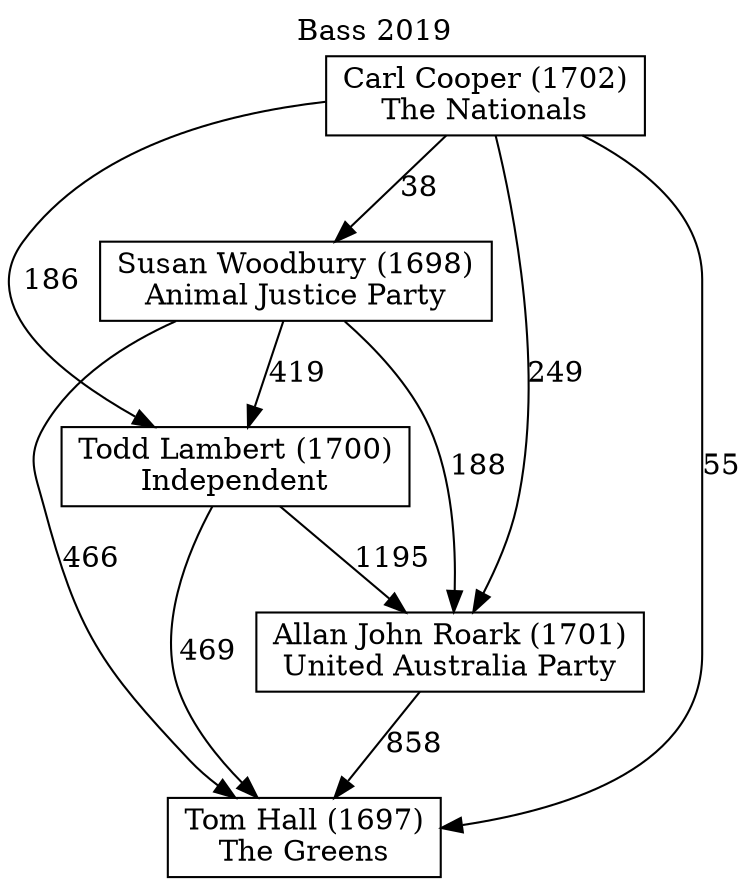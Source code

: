 // House preference flow
digraph "Tom Hall (1697)_Bass_2019" {
	graph [label="Bass 2019" labelloc=t mclimit=10]
	node [shape=box]
	"Tom Hall (1697)" [label="Tom Hall (1697)
The Greens"]
	"Allan John Roark (1701)" [label="Allan John Roark (1701)
United Australia Party"]
	"Todd Lambert (1700)" [label="Todd Lambert (1700)
Independent"]
	"Susan Woodbury (1698)" [label="Susan Woodbury (1698)
Animal Justice Party"]
	"Carl Cooper (1702)" [label="Carl Cooper (1702)
The Nationals"]
	"Tom Hall (1697)" [label="Tom Hall (1697)
The Greens"]
	"Todd Lambert (1700)" [label="Todd Lambert (1700)
Independent"]
	"Susan Woodbury (1698)" [label="Susan Woodbury (1698)
Animal Justice Party"]
	"Carl Cooper (1702)" [label="Carl Cooper (1702)
The Nationals"]
	"Tom Hall (1697)" [label="Tom Hall (1697)
The Greens"]
	"Susan Woodbury (1698)" [label="Susan Woodbury (1698)
Animal Justice Party"]
	"Carl Cooper (1702)" [label="Carl Cooper (1702)
The Nationals"]
	"Tom Hall (1697)" [label="Tom Hall (1697)
The Greens"]
	"Carl Cooper (1702)" [label="Carl Cooper (1702)
The Nationals"]
	"Carl Cooper (1702)" [label="Carl Cooper (1702)
The Nationals"]
	"Susan Woodbury (1698)" [label="Susan Woodbury (1698)
Animal Justice Party"]
	"Carl Cooper (1702)" [label="Carl Cooper (1702)
The Nationals"]
	"Carl Cooper (1702)" [label="Carl Cooper (1702)
The Nationals"]
	"Todd Lambert (1700)" [label="Todd Lambert (1700)
Independent"]
	"Susan Woodbury (1698)" [label="Susan Woodbury (1698)
Animal Justice Party"]
	"Carl Cooper (1702)" [label="Carl Cooper (1702)
The Nationals"]
	"Todd Lambert (1700)" [label="Todd Lambert (1700)
Independent"]
	"Carl Cooper (1702)" [label="Carl Cooper (1702)
The Nationals"]
	"Carl Cooper (1702)" [label="Carl Cooper (1702)
The Nationals"]
	"Susan Woodbury (1698)" [label="Susan Woodbury (1698)
Animal Justice Party"]
	"Carl Cooper (1702)" [label="Carl Cooper (1702)
The Nationals"]
	"Carl Cooper (1702)" [label="Carl Cooper (1702)
The Nationals"]
	"Allan John Roark (1701)" [label="Allan John Roark (1701)
United Australia Party"]
	"Todd Lambert (1700)" [label="Todd Lambert (1700)
Independent"]
	"Susan Woodbury (1698)" [label="Susan Woodbury (1698)
Animal Justice Party"]
	"Carl Cooper (1702)" [label="Carl Cooper (1702)
The Nationals"]
	"Allan John Roark (1701)" [label="Allan John Roark (1701)
United Australia Party"]
	"Susan Woodbury (1698)" [label="Susan Woodbury (1698)
Animal Justice Party"]
	"Carl Cooper (1702)" [label="Carl Cooper (1702)
The Nationals"]
	"Allan John Roark (1701)" [label="Allan John Roark (1701)
United Australia Party"]
	"Carl Cooper (1702)" [label="Carl Cooper (1702)
The Nationals"]
	"Carl Cooper (1702)" [label="Carl Cooper (1702)
The Nationals"]
	"Susan Woodbury (1698)" [label="Susan Woodbury (1698)
Animal Justice Party"]
	"Carl Cooper (1702)" [label="Carl Cooper (1702)
The Nationals"]
	"Carl Cooper (1702)" [label="Carl Cooper (1702)
The Nationals"]
	"Todd Lambert (1700)" [label="Todd Lambert (1700)
Independent"]
	"Susan Woodbury (1698)" [label="Susan Woodbury (1698)
Animal Justice Party"]
	"Carl Cooper (1702)" [label="Carl Cooper (1702)
The Nationals"]
	"Todd Lambert (1700)" [label="Todd Lambert (1700)
Independent"]
	"Carl Cooper (1702)" [label="Carl Cooper (1702)
The Nationals"]
	"Carl Cooper (1702)" [label="Carl Cooper (1702)
The Nationals"]
	"Susan Woodbury (1698)" [label="Susan Woodbury (1698)
Animal Justice Party"]
	"Carl Cooper (1702)" [label="Carl Cooper (1702)
The Nationals"]
	"Carl Cooper (1702)" [label="Carl Cooper (1702)
The Nationals"]
	"Allan John Roark (1701)" -> "Tom Hall (1697)" [label=858]
	"Todd Lambert (1700)" -> "Allan John Roark (1701)" [label=1195]
	"Susan Woodbury (1698)" -> "Todd Lambert (1700)" [label=419]
	"Carl Cooper (1702)" -> "Susan Woodbury (1698)" [label=38]
	"Todd Lambert (1700)" -> "Tom Hall (1697)" [label=469]
	"Susan Woodbury (1698)" -> "Tom Hall (1697)" [label=466]
	"Carl Cooper (1702)" -> "Tom Hall (1697)" [label=55]
	"Carl Cooper (1702)" -> "Todd Lambert (1700)" [label=186]
	"Susan Woodbury (1698)" -> "Allan John Roark (1701)" [label=188]
	"Carl Cooper (1702)" -> "Allan John Roark (1701)" [label=249]
}
